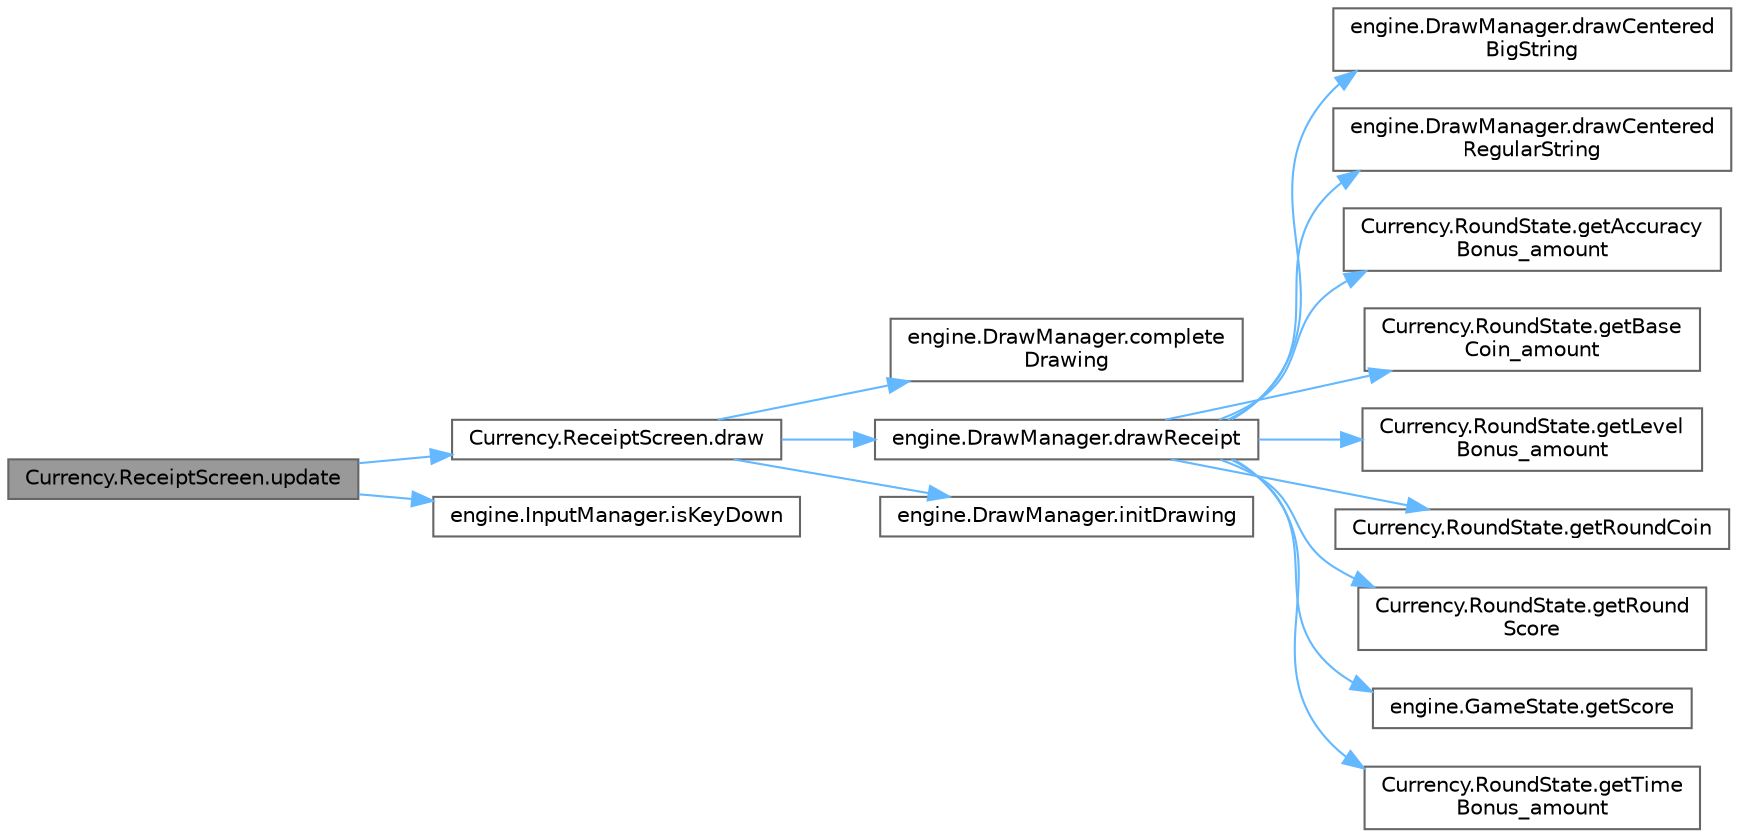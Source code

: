 digraph "Currency.ReceiptScreen.update"
{
 // LATEX_PDF_SIZE
  bgcolor="transparent";
  edge [fontname=Helvetica,fontsize=10,labelfontname=Helvetica,labelfontsize=10];
  node [fontname=Helvetica,fontsize=10,shape=box,height=0.2,width=0.4];
  rankdir="LR";
  Node1 [id="Node000001",label="Currency.ReceiptScreen.update",height=0.2,width=0.4,color="gray40", fillcolor="grey60", style="filled", fontcolor="black",tooltip="Updates the elements on screen and checks for events."];
  Node1 -> Node2 [id="edge1_Node000001_Node000002",color="steelblue1",style="solid",tooltip=" "];
  Node2 [id="Node000002",label="Currency.ReceiptScreen.draw",height=0.2,width=0.4,color="grey40", fillcolor="white", style="filled",URL="$class_currency_1_1_receipt_screen.html#a6c8320866245be6a855d7253627548ad",tooltip="Draws the elements associated with the screen."];
  Node2 -> Node3 [id="edge2_Node000002_Node000003",color="steelblue1",style="solid",tooltip=" "];
  Node3 [id="Node000003",label="engine.DrawManager.complete\lDrawing",height=0.2,width=0.4,color="grey40", fillcolor="white", style="filled",URL="$classengine_1_1_draw_manager.html#ad0ebafd3a3a50e5d0af5074854013cf9",tooltip="Draws the completed drawing on screen."];
  Node2 -> Node4 [id="edge3_Node000002_Node000004",color="steelblue1",style="solid",tooltip=" "];
  Node4 [id="Node000004",label="engine.DrawManager.drawReceipt",height=0.2,width=0.4,color="grey40", fillcolor="white", style="filled",URL="$classengine_1_1_draw_manager.html#a3a4c805d68a2cb1265ef7c3cd8f3ff42",tooltip="Show ReceiptScreen."];
  Node4 -> Node5 [id="edge4_Node000004_Node000005",color="steelblue1",style="solid",tooltip=" "];
  Node5 [id="Node000005",label="engine.DrawManager.drawCentered\lBigString",height=0.2,width=0.4,color="grey40", fillcolor="white", style="filled",URL="$classengine_1_1_draw_manager.html#a01d2cd207f7553b79e0f73972acd514c",tooltip="Draws a centered string on big font."];
  Node4 -> Node6 [id="edge5_Node000004_Node000006",color="steelblue1",style="solid",tooltip=" "];
  Node6 [id="Node000006",label="engine.DrawManager.drawCentered\lRegularString",height=0.2,width=0.4,color="grey40", fillcolor="white", style="filled",URL="$classengine_1_1_draw_manager.html#a4016c7be1acc513467bcc183b5e515d0",tooltip="Draws a centered string on regular font."];
  Node4 -> Node7 [id="edge6_Node000004_Node000007",color="steelblue1",style="solid",tooltip=" "];
  Node7 [id="Node000007",label="Currency.RoundState.getAccuracy\lBonus_amount",height=0.2,width=0.4,color="grey40", fillcolor="white", style="filled",URL="$class_currency_1_1_round_state.html#afaaf16c46626c2070f31b72e5ad11dc6",tooltip=" "];
  Node4 -> Node8 [id="edge7_Node000004_Node000008",color="steelblue1",style="solid",tooltip=" "];
  Node8 [id="Node000008",label="Currency.RoundState.getBase\lCoin_amount",height=0.2,width=0.4,color="grey40", fillcolor="white", style="filled",URL="$class_currency_1_1_round_state.html#ac26f8f9df0a351d71c436bed1cd2415f",tooltip=" "];
  Node4 -> Node9 [id="edge8_Node000004_Node000009",color="steelblue1",style="solid",tooltip=" "];
  Node9 [id="Node000009",label="Currency.RoundState.getLevel\lBonus_amount",height=0.2,width=0.4,color="grey40", fillcolor="white", style="filled",URL="$class_currency_1_1_round_state.html#a7c7a0950f8c9ba93c5c02aecd412f51a",tooltip=" "];
  Node4 -> Node10 [id="edge9_Node000004_Node000010",color="steelblue1",style="solid",tooltip=" "];
  Node10 [id="Node000010",label="Currency.RoundState.getRoundCoin",height=0.2,width=0.4,color="grey40", fillcolor="white", style="filled",URL="$class_currency_1_1_round_state.html#a0846af10dad0ad668546c3c17d1ffee1",tooltip=" "];
  Node4 -> Node11 [id="edge10_Node000004_Node000011",color="steelblue1",style="solid",tooltip=" "];
  Node11 [id="Node000011",label="Currency.RoundState.getRound\lScore",height=0.2,width=0.4,color="grey40", fillcolor="white", style="filled",URL="$class_currency_1_1_round_state.html#a64eccda4c320e9d6a5418b5482a50392",tooltip=" "];
  Node4 -> Node12 [id="edge11_Node000004_Node000012",color="steelblue1",style="solid",tooltip=" "];
  Node12 [id="Node000012",label="engine.GameState.getScore",height=0.2,width=0.4,color="grey40", fillcolor="white", style="filled",URL="$classengine_1_1_game_state.html#a60ff07023c26cc841f1dd3e1b47ff094",tooltip=" "];
  Node4 -> Node13 [id="edge12_Node000004_Node000013",color="steelblue1",style="solid",tooltip=" "];
  Node13 [id="Node000013",label="Currency.RoundState.getTime\lBonus_amount",height=0.2,width=0.4,color="grey40", fillcolor="white", style="filled",URL="$class_currency_1_1_round_state.html#aa4f24516d537a894b0378bd1e815288c",tooltip=" "];
  Node2 -> Node14 [id="edge13_Node000002_Node000014",color="steelblue1",style="solid",tooltip=" "];
  Node14 [id="Node000014",label="engine.DrawManager.initDrawing",height=0.2,width=0.4,color="grey40", fillcolor="white", style="filled",URL="$classengine_1_1_draw_manager.html#a4e020955bc763452deba09367dbcf30d",tooltip="First part of the drawing process."];
  Node1 -> Node15 [id="edge14_Node000001_Node000015",color="steelblue1",style="solid",tooltip=" "];
  Node15 [id="Node000015",label="engine.InputManager.isKeyDown",height=0.2,width=0.4,color="grey40", fillcolor="white", style="filled",URL="$classengine_1_1_input_manager.html#ae11d2d2ce4f137384c4c51e2341f2d28",tooltip="Returns true if the provided key is currently pressed."];
}
